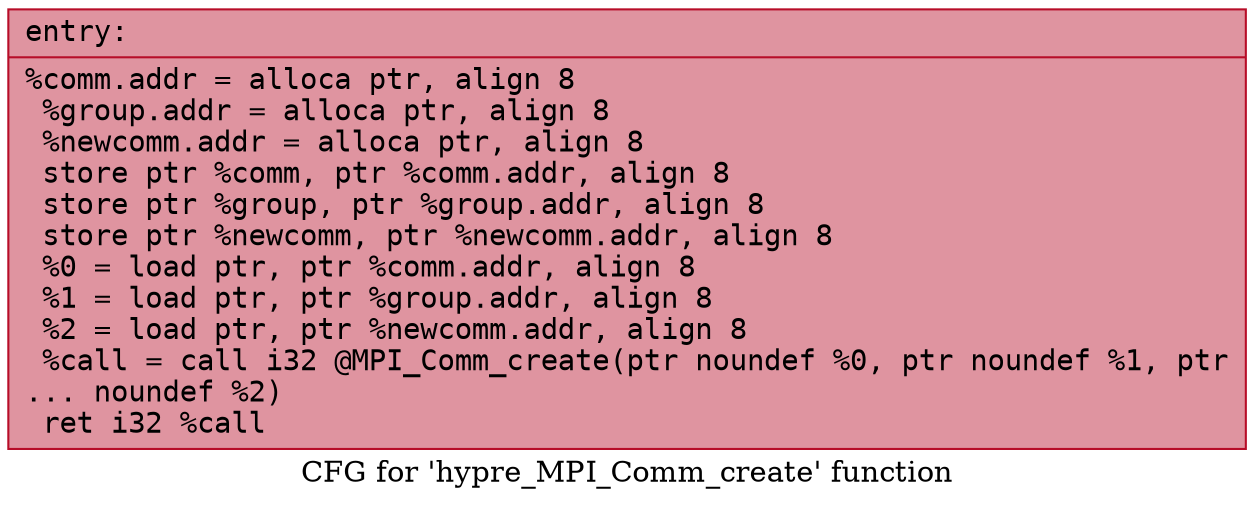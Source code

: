 digraph "CFG for 'hypre_MPI_Comm_create' function" {
	label="CFG for 'hypre_MPI_Comm_create' function";

	Node0x5555d661fb10 [shape=record,color="#b70d28ff", style=filled, fillcolor="#b70d2870" fontname="Courier",label="{entry:\l|  %comm.addr = alloca ptr, align 8\l  %group.addr = alloca ptr, align 8\l  %newcomm.addr = alloca ptr, align 8\l  store ptr %comm, ptr %comm.addr, align 8\l  store ptr %group, ptr %group.addr, align 8\l  store ptr %newcomm, ptr %newcomm.addr, align 8\l  %0 = load ptr, ptr %comm.addr, align 8\l  %1 = load ptr, ptr %group.addr, align 8\l  %2 = load ptr, ptr %newcomm.addr, align 8\l  %call = call i32 @MPI_Comm_create(ptr noundef %0, ptr noundef %1, ptr\l... noundef %2)\l  ret i32 %call\l}"];
}
